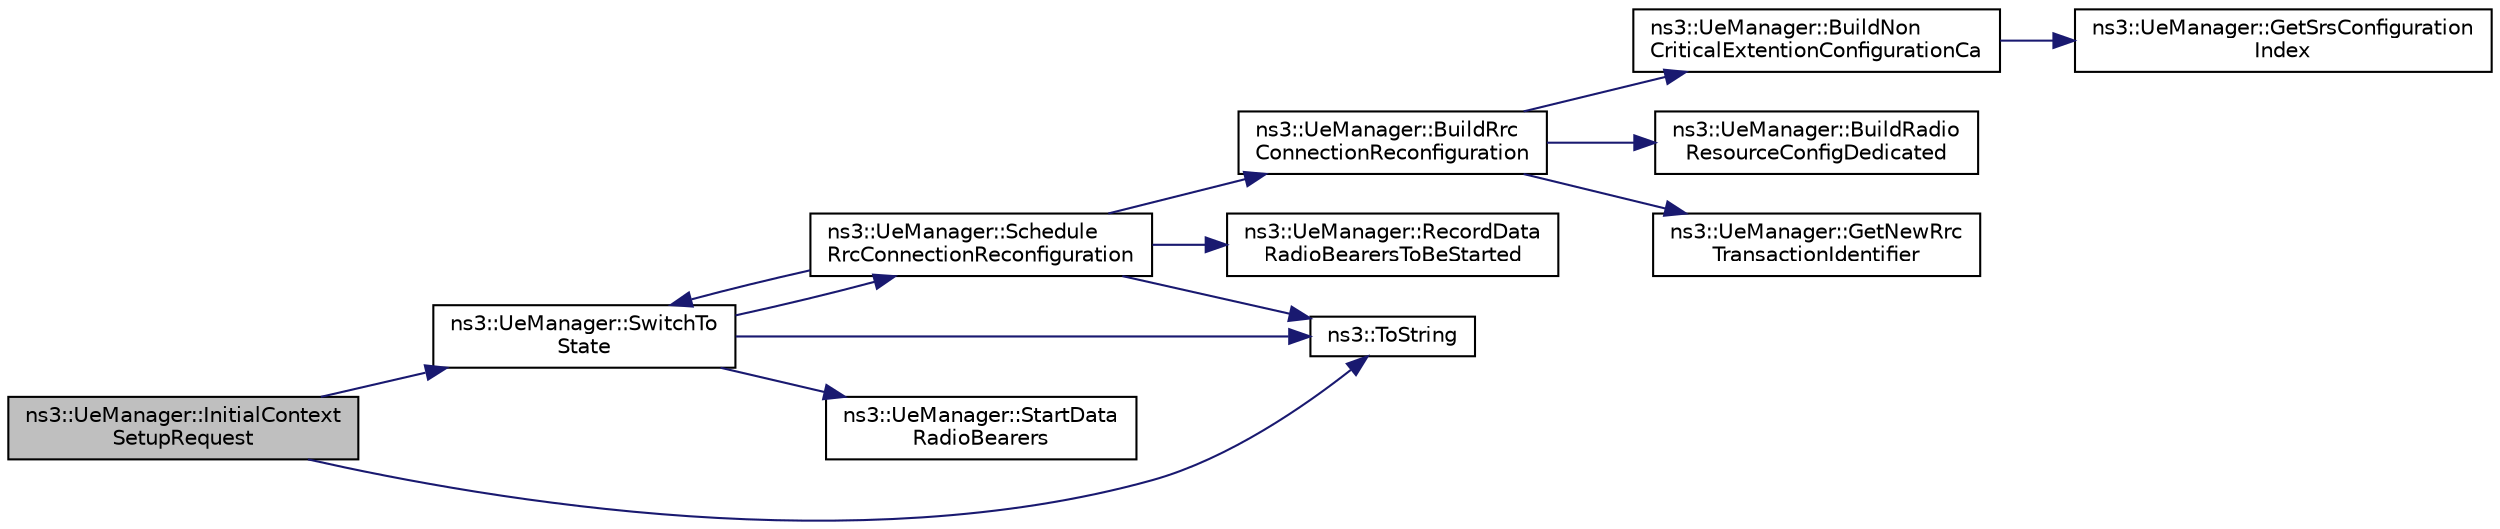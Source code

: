digraph "ns3::UeManager::InitialContextSetupRequest"
{
 // LATEX_PDF_SIZE
  edge [fontname="Helvetica",fontsize="10",labelfontname="Helvetica",labelfontsize="10"];
  node [fontname="Helvetica",fontsize="10",shape=record];
  rankdir="LR";
  Node1 [label="ns3::UeManager::InitialContext\lSetupRequest",height=0.2,width=0.4,color="black", fillcolor="grey75", style="filled", fontcolor="black",tooltip="Process Initial context setup request message from the MME."];
  Node1 -> Node2 [color="midnightblue",fontsize="10",style="solid",fontname="Helvetica"];
  Node2 [label="ns3::UeManager::SwitchTo\lState",height=0.2,width=0.4,color="black", fillcolor="white", style="filled",URL="$classns3_1_1_ue_manager.html#af2b5ad90fc6f16ffc4a91fbe8a522472",tooltip="Switch the UeManager to the given state."];
  Node2 -> Node3 [color="midnightblue",fontsize="10",style="solid",fontname="Helvetica"];
  Node3 [label="ns3::UeManager::Schedule\lRrcConnectionReconfiguration",height=0.2,width=0.4,color="black", fillcolor="white", style="filled",URL="$classns3_1_1_ue_manager.html#add763d882c14c2f1414167668f6ca095",tooltip="schedule an RRC Connection Reconfiguration procedure with the UE"];
  Node3 -> Node4 [color="midnightblue",fontsize="10",style="solid",fontname="Helvetica"];
  Node4 [label="ns3::UeManager::BuildRrc\lConnectionReconfiguration",height=0.2,width=0.4,color="black", fillcolor="white", style="filled",URL="$classns3_1_1_ue_manager.html#a41bd82649d9703e339e3fe988f922a5f",tooltip=" "];
  Node4 -> Node5 [color="midnightblue",fontsize="10",style="solid",fontname="Helvetica"];
  Node5 [label="ns3::UeManager::BuildNon\lCriticalExtentionConfigurationCa",height=0.2,width=0.4,color="black", fillcolor="white", style="filled",URL="$classns3_1_1_ue_manager.html#a96d6f5624deebfbefc7e5acb779f5f2e",tooltip=" "];
  Node5 -> Node6 [color="midnightblue",fontsize="10",style="solid",fontname="Helvetica"];
  Node6 [label="ns3::UeManager::GetSrsConfiguration\lIndex",height=0.2,width=0.4,color="black", fillcolor="white", style="filled",URL="$classns3_1_1_ue_manager.html#abe564ef4c46692a478b485d4b4c9d960",tooltip=" "];
  Node4 -> Node7 [color="midnightblue",fontsize="10",style="solid",fontname="Helvetica"];
  Node7 [label="ns3::UeManager::BuildRadio\lResourceConfigDedicated",height=0.2,width=0.4,color="black", fillcolor="white", style="filled",URL="$classns3_1_1_ue_manager.html#ad5933233e726bf7443714ecb261358f0",tooltip=" "];
  Node4 -> Node8 [color="midnightblue",fontsize="10",style="solid",fontname="Helvetica"];
  Node8 [label="ns3::UeManager::GetNewRrc\lTransactionIdentifier",height=0.2,width=0.4,color="black", fillcolor="white", style="filled",URL="$classns3_1_1_ue_manager.html#a87e1b280b80dbd9e1aa0f91994882057",tooltip=" "];
  Node3 -> Node9 [color="midnightblue",fontsize="10",style="solid",fontname="Helvetica"];
  Node9 [label="ns3::UeManager::RecordData\lRadioBearersToBeStarted",height=0.2,width=0.4,color="black", fillcolor="white", style="filled",URL="$classns3_1_1_ue_manager.html#a104d92b26b4b7fe93099d74080f62ae3",tooltip="Start all configured data radio bearers."];
  Node3 -> Node2 [color="midnightblue",fontsize="10",style="solid",fontname="Helvetica"];
  Node3 -> Node10 [color="midnightblue",fontsize="10",style="solid",fontname="Helvetica"];
  Node10 [label="ns3::ToString",height=0.2,width=0.4,color="black", fillcolor="white", style="filled",URL="$namespacens3.html#a3d1f7e1bec1972e2ae8d64673fcfcd9c",tooltip=" "];
  Node2 -> Node11 [color="midnightblue",fontsize="10",style="solid",fontname="Helvetica"];
  Node11 [label="ns3::UeManager::StartData\lRadioBearers",height=0.2,width=0.4,color="black", fillcolor="white", style="filled",URL="$classns3_1_1_ue_manager.html#ad03d22d27261b89b6b575e16b5855bd5",tooltip="Start the data radio bearers that have been previously recorded to be started using RecordDataRadioBe..."];
  Node2 -> Node10 [color="midnightblue",fontsize="10",style="solid",fontname="Helvetica"];
  Node1 -> Node10 [color="midnightblue",fontsize="10",style="solid",fontname="Helvetica"];
}

